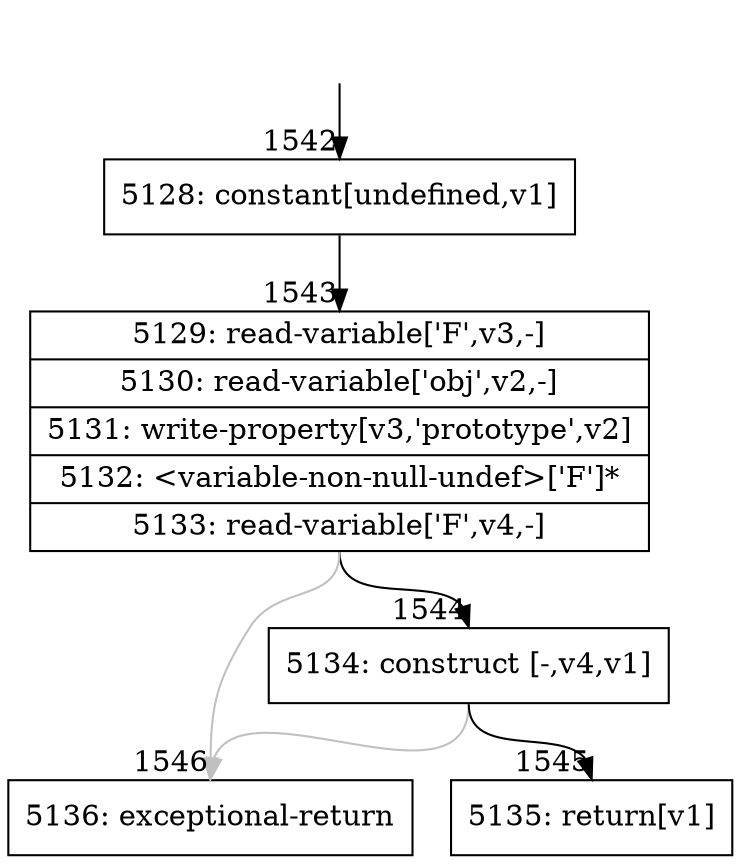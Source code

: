 digraph {
rankdir="TD"
BB_entry93[shape=none,label=""];
BB_entry93 -> BB1542 [tailport=s, headport=n, headlabel="    1542"]
BB1542 [shape=record label="{5128: constant[undefined,v1]}" ] 
BB1542 -> BB1543 [tailport=s, headport=n, headlabel="      1543"]
BB1543 [shape=record label="{5129: read-variable['F',v3,-]|5130: read-variable['obj',v2,-]|5131: write-property[v3,'prototype',v2]|5132: \<variable-non-null-undef\>['F']*|5133: read-variable['F',v4,-]}" ] 
BB1543 -> BB1544 [tailport=s, headport=n, headlabel="      1544"]
BB1543 -> BB1546 [tailport=s, headport=n, color=gray, headlabel="      1546"]
BB1544 [shape=record label="{5134: construct [-,v4,v1]}" ] 
BB1544 -> BB1545 [tailport=s, headport=n, headlabel="      1545"]
BB1544 -> BB1546 [tailport=s, headport=n, color=gray]
BB1545 [shape=record label="{5135: return[v1]}" ] 
BB1546 [shape=record label="{5136: exceptional-return}" ] 
//#$~ 2626
}
